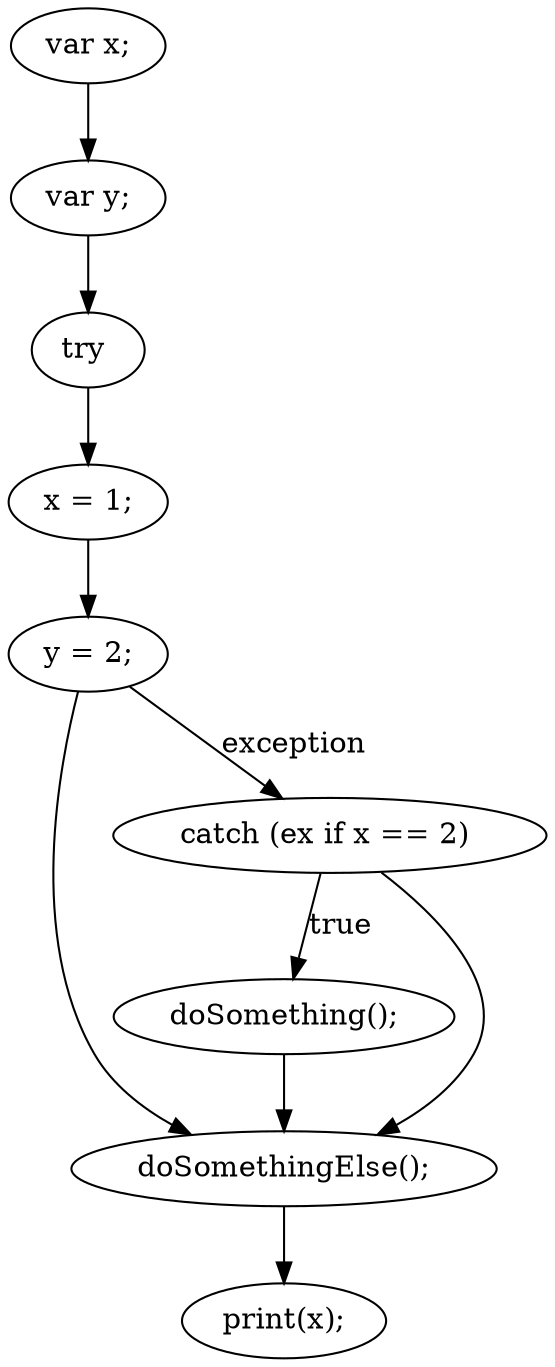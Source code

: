digraph {
"0" [label="x = 1;\n"] 
"1" [label="y = 2;\n"] 
"2" [label="print(x);\n"] 
"3" [label="var x;\n"] 
"4" [label="doSomething();\n"] 
"5" [label="doSomethingElse();\n"] 
"6" [label="catch (ex if x == 2) "] 
"7" [label="var y;\n"] 
"8" [label="try "] 
"0" -> "1" [label=""] 
"1" -> "6" [label="exception"] 
"1" -> "5" [label=""] 
"3" -> "7" [label=""] 
"4" -> "5" [label=""] 
"5" -> "2" [label=""] 
"6" -> "5" [label=""] 
"6" -> "4" [label="true"] 
"7" -> "8" [label=""] 
"8" -> "0" [label=""] 
}
